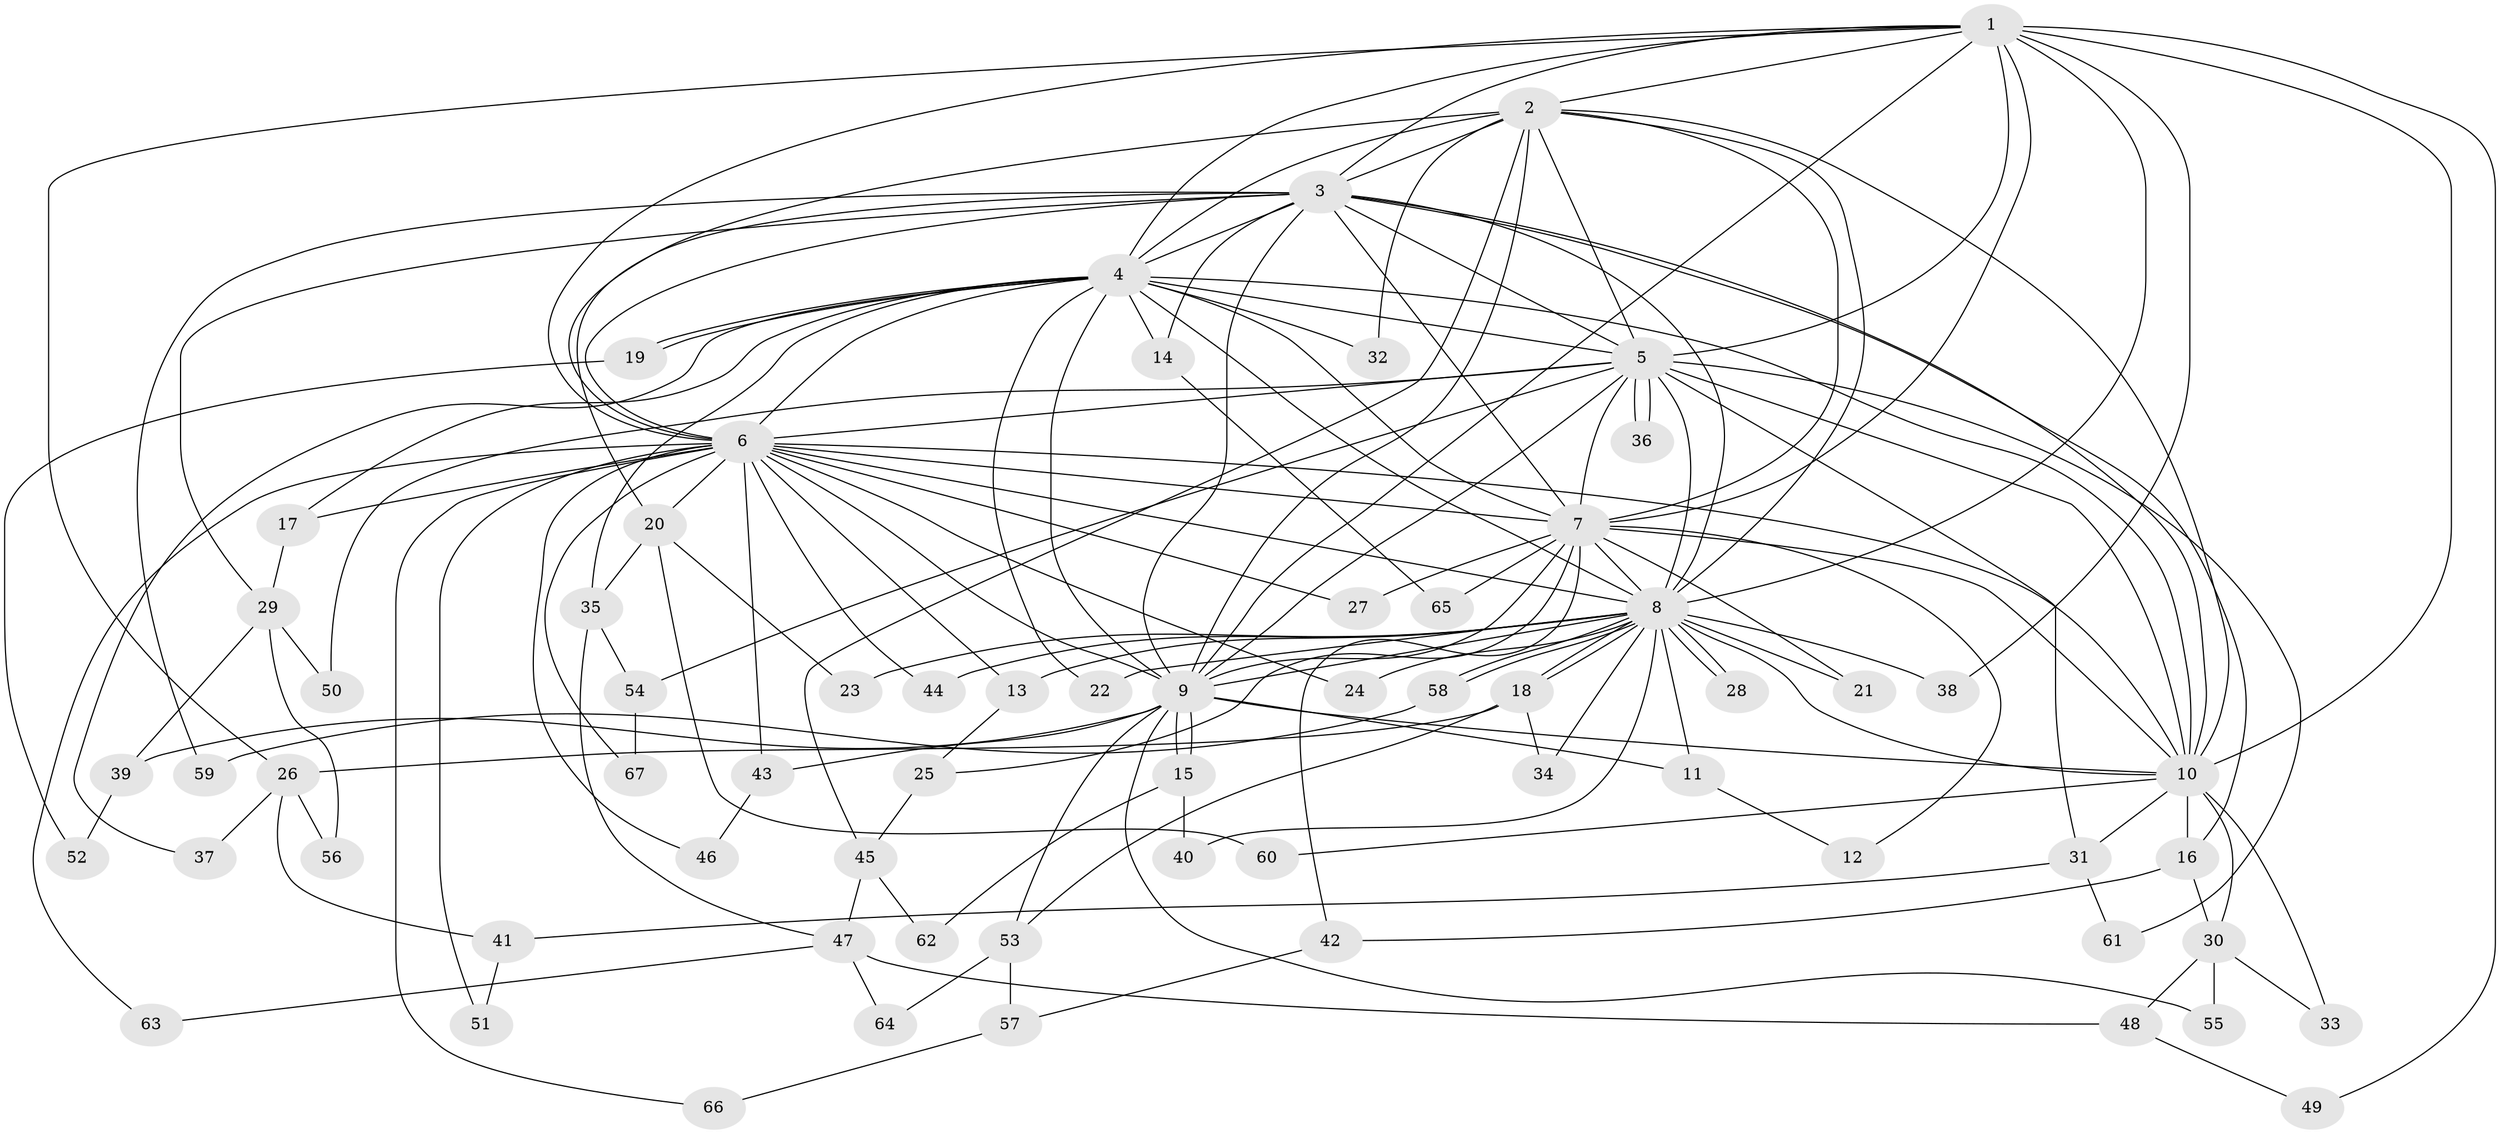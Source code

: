 // Generated by graph-tools (version 1.1) at 2025/10/02/27/25 16:10:57]
// undirected, 67 vertices, 159 edges
graph export_dot {
graph [start="1"]
  node [color=gray90,style=filled];
  1;
  2;
  3;
  4;
  5;
  6;
  7;
  8;
  9;
  10;
  11;
  12;
  13;
  14;
  15;
  16;
  17;
  18;
  19;
  20;
  21;
  22;
  23;
  24;
  25;
  26;
  27;
  28;
  29;
  30;
  31;
  32;
  33;
  34;
  35;
  36;
  37;
  38;
  39;
  40;
  41;
  42;
  43;
  44;
  45;
  46;
  47;
  48;
  49;
  50;
  51;
  52;
  53;
  54;
  55;
  56;
  57;
  58;
  59;
  60;
  61;
  62;
  63;
  64;
  65;
  66;
  67;
  1 -- 2;
  1 -- 3;
  1 -- 4;
  1 -- 5;
  1 -- 6;
  1 -- 7;
  1 -- 8;
  1 -- 9;
  1 -- 10;
  1 -- 26;
  1 -- 38;
  1 -- 49;
  2 -- 3;
  2 -- 4;
  2 -- 5;
  2 -- 6;
  2 -- 7;
  2 -- 8;
  2 -- 9;
  2 -- 10;
  2 -- 32;
  2 -- 45;
  3 -- 4;
  3 -- 5;
  3 -- 6;
  3 -- 7;
  3 -- 8;
  3 -- 9;
  3 -- 10;
  3 -- 14;
  3 -- 16;
  3 -- 20;
  3 -- 29;
  3 -- 59;
  4 -- 5;
  4 -- 6;
  4 -- 7;
  4 -- 8;
  4 -- 9;
  4 -- 10;
  4 -- 14;
  4 -- 17;
  4 -- 19;
  4 -- 19;
  4 -- 22;
  4 -- 32;
  4 -- 35;
  4 -- 37;
  5 -- 6;
  5 -- 7;
  5 -- 8;
  5 -- 9;
  5 -- 10;
  5 -- 31;
  5 -- 36;
  5 -- 36;
  5 -- 50;
  5 -- 54;
  5 -- 61;
  6 -- 7;
  6 -- 8;
  6 -- 9;
  6 -- 10;
  6 -- 13;
  6 -- 17;
  6 -- 20;
  6 -- 24;
  6 -- 27;
  6 -- 43;
  6 -- 44;
  6 -- 46;
  6 -- 51;
  6 -- 63;
  6 -- 66;
  6 -- 67;
  7 -- 8;
  7 -- 9;
  7 -- 10;
  7 -- 12;
  7 -- 21;
  7 -- 25;
  7 -- 27;
  7 -- 42;
  7 -- 65;
  8 -- 9;
  8 -- 10;
  8 -- 11;
  8 -- 13;
  8 -- 18;
  8 -- 18;
  8 -- 21;
  8 -- 22;
  8 -- 23;
  8 -- 24;
  8 -- 28;
  8 -- 28;
  8 -- 34;
  8 -- 38;
  8 -- 40;
  8 -- 44;
  8 -- 58;
  8 -- 58;
  9 -- 10;
  9 -- 11;
  9 -- 15;
  9 -- 15;
  9 -- 39;
  9 -- 43;
  9 -- 53;
  9 -- 55;
  10 -- 16;
  10 -- 30;
  10 -- 31;
  10 -- 33;
  10 -- 60;
  11 -- 12;
  13 -- 25;
  14 -- 65;
  15 -- 40;
  15 -- 62;
  16 -- 30;
  16 -- 42;
  17 -- 29;
  18 -- 26;
  18 -- 34;
  18 -- 53;
  19 -- 52;
  20 -- 23;
  20 -- 35;
  20 -- 60;
  25 -- 45;
  26 -- 37;
  26 -- 41;
  26 -- 56;
  29 -- 39;
  29 -- 50;
  29 -- 56;
  30 -- 33;
  30 -- 48;
  30 -- 55;
  31 -- 41;
  31 -- 61;
  35 -- 47;
  35 -- 54;
  39 -- 52;
  41 -- 51;
  42 -- 57;
  43 -- 46;
  45 -- 47;
  45 -- 62;
  47 -- 48;
  47 -- 63;
  47 -- 64;
  48 -- 49;
  53 -- 57;
  53 -- 64;
  54 -- 67;
  57 -- 66;
  58 -- 59;
}
